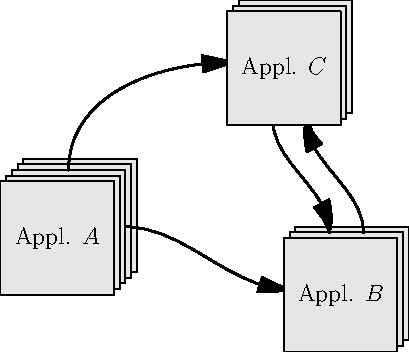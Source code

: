 unitsize(10mm);

pair p1=(1,2);
pair p2=(6,1);
pair p3=(5,5);

void application(int n, pair pos) {
  for (int i=n-1; i>=0; --i) {
    filldraw(box(pos-(1,1)+i*(0.1, 0.1), pos+(1,1)+i*(0.1, 0.1)),
	     lightgray, black);
  }
}

application(5, p1);

draw(p1+(0.2,1.2){up}..{right}p3+(-0.9,0.1), black+1, Arrow);
draw(p1+(1.2,0.2){right}..{right}p2+(-0.9,0.1), black+1, Arrow);

application(3, p2);

pair d=(0.3,0);

draw(p3+(0.1,-0.9)-d{down}..{down}p2+(0.1,1.1)-d, black+1, Arrow);
draw(p2+(0.1,1.1)+d{up}..{up}p3+(0.1,-0.9)+d, black+1, Arrow);

application(3, p3);

label("Appl. $A$", p1);
label("Appl. $B$", p2);
label("Appl. $C$", p3);
